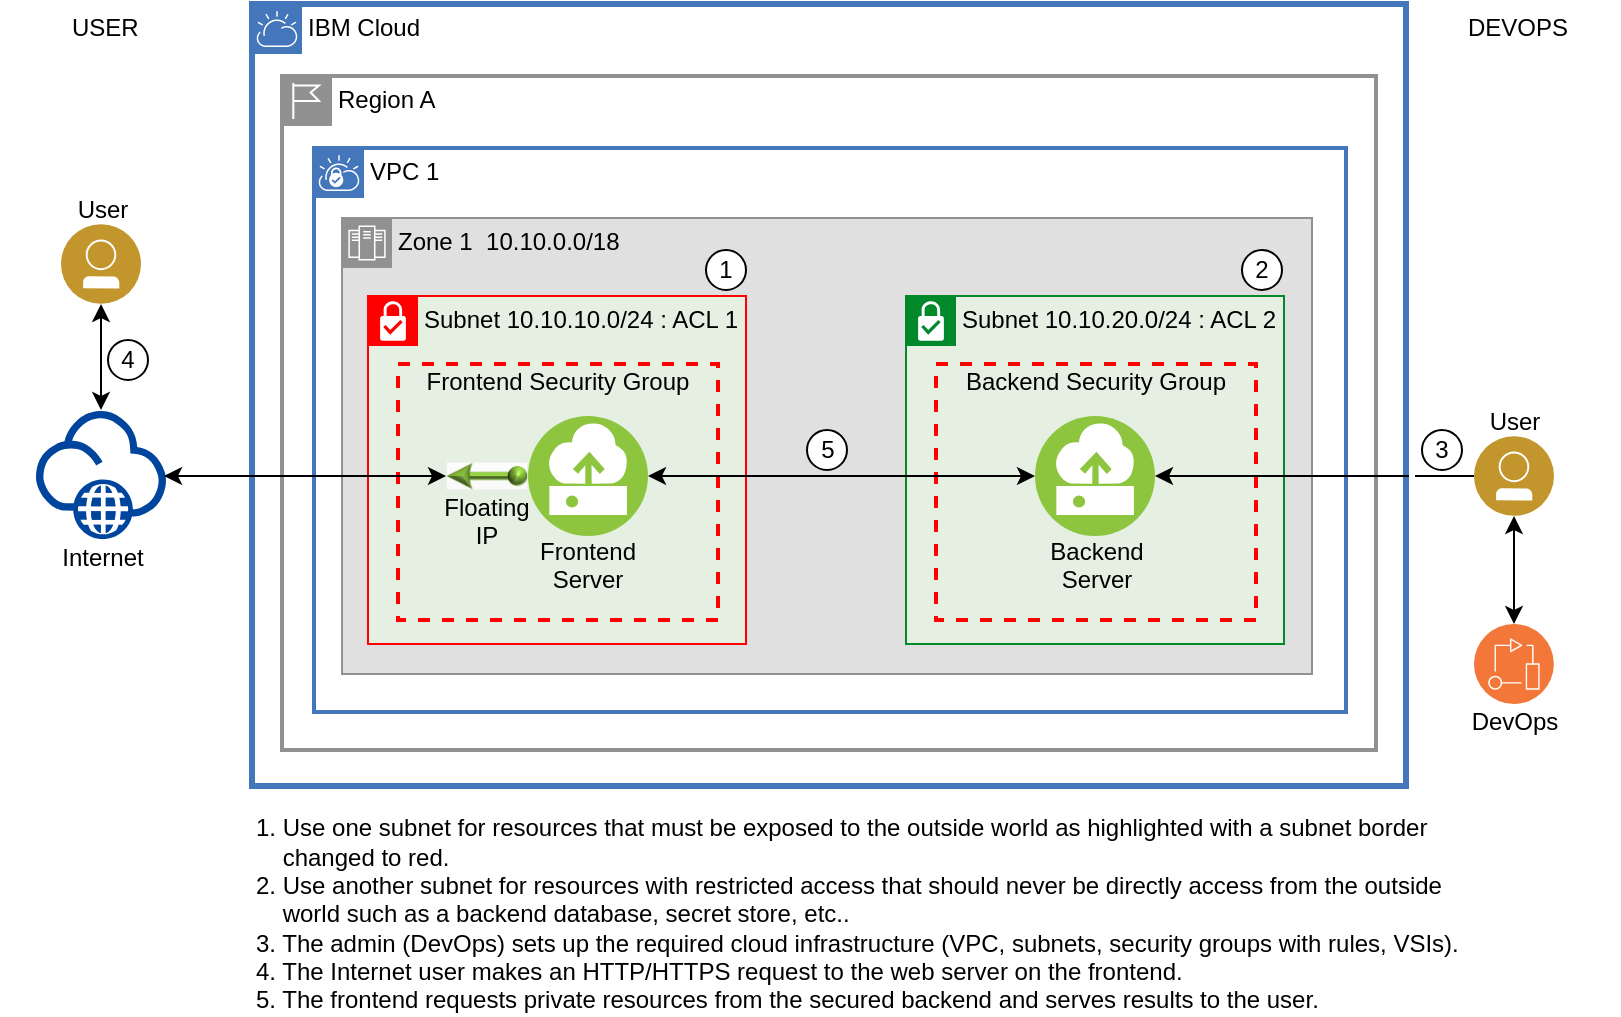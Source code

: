 <mxfile version="12.6.6" type="device"><diagram id="gla63Dk0FSsQ5Y3dld1r" name="Page-1"><mxGraphModel dx="1955" dy="485" grid="1" gridSize="10" guides="1" tooltips="1" connect="1" arrows="1" fold="1" page="1" pageScale="1" pageWidth="1169" pageHeight="827" math="0" shadow="0"><root><mxCell id="0"/><mxCell id="1" parent="0"/><mxCell id="XdhBxeVjwwG-wrsQRxkh-4" value="USER" style="image=img/lib/ibm/vpc/PublicTagOff.svg;imageWidth=25;imageHeight=25;imageAlign=left;imageVerticalAlign=top;fontStyle=0;horizontal=1;verticalAlign=top;align=left;spacingLeft=32;spacingTop=-2;collapsible=0;startSize=28;fillColor=none;rounded=0;whiteSpace=wrap;html=1;absoluteArcSize=1;arcSize=0;strokeColor=#FFFFFF;strokeWidth=3;dashed=0;container=1;" parent="1" vertex="1"><mxGeometry x="-22" y="120" width="121" height="391" as="geometry"/></mxCell><mxCell id="dCvMZ2OZZOgdDhihUdpA-3" value="Internet" style="aspect=fixed;perimeter=ellipsePerimeter;html=1;align=center;shadow=0;dashed=0;image;image=img/lib/ibm/vpc/Internet.svg;labelPosition=center;verticalLabelPosition=bottom;verticalAlign=top;fontSize=12;spacingTop=-5;" parent="XdhBxeVjwwG-wrsQRxkh-4" vertex="1"><mxGeometry x="16" y="203" width="65" height="65" as="geometry"/></mxCell><mxCell id="dCvMZ2OZZOgdDhihUdpA-59" value="User" style="aspect=fixed;perimeter=ellipsePerimeter;html=1;align=center;shadow=0;dashed=0;image;image=img/lib/ibm/users/user.svg;labelPosition=center;verticalLabelPosition=top;verticalAlign=bottom;spacingTop=0;spacingBottom=-2;" parent="XdhBxeVjwwG-wrsQRxkh-4" vertex="1"><mxGeometry x="28.5" y="110" width="40" height="40" as="geometry"/></mxCell><mxCell id="wxzdjMefMCO8B9M6MLoJ-5" value="" style="edgeStyle=elbowEdgeStyle;rounded=0;elbow=vertical;html=1;labelBackgroundColor=#ffffff;startArrow=classic;startFill=1;startSize=6;endArrow=classic;endFill=1;endSize=6;jettySize=auto;orthogonalLoop=1;strokeWidth=1;fontSize=14;exitX=0.5;exitY=0;exitDx=0;exitDy=0;entryX=0.5;entryY=1;entryDx=0;entryDy=0;" parent="XdhBxeVjwwG-wrsQRxkh-4" target="dCvMZ2OZZOgdDhihUdpA-59" edge="1" source="dCvMZ2OZZOgdDhihUdpA-3"><mxGeometry width="60" height="60" relative="1" as="geometry"><mxPoint x="48" y="183" as="sourcePoint"/><mxPoint x="50" y="160" as="targetPoint"/><Array as="points"/></mxGeometry></mxCell><mxCell id="6jhYqI-JNif6bcjNG_Aq-14" value="4" style="ellipse;whiteSpace=wrap;html=1;aspect=fixed;strokeColor=#000000;fillColor=#FFFFFF;fontColor=#000000;" vertex="1" parent="XdhBxeVjwwG-wrsQRxkh-4"><mxGeometry x="52" y="168" width="20" height="20" as="geometry"/></mxCell><mxCell id="dCvMZ2OZZOgdDhihUdpA-4" value="IBM Cloud" style="shape=mxgraph.ibm.box;prType=cloud;fontStyle=0;verticalAlign=top;align=left;spacingLeft=32;spacingTop=4;fillColor=none;rounded=0;whiteSpace=wrap;html=1;strokeColor=#4376BB;strokeWidth=3;dashed=0;container=1;spacing=-4;collapsible=0;" parent="1" vertex="1"><mxGeometry x="102" y="120" width="577" height="391" as="geometry"/></mxCell><mxCell id="dCvMZ2OZZOgdDhihUdpA-5" value="Region A" style="shape=mxgraph.ibm.box;prType=region;fontStyle=0;verticalAlign=top;align=left;spacingLeft=32;spacingTop=4;fillColor=none;rounded=0;whiteSpace=wrap;html=1;strokeColor=#919191;strokeWidth=2;dashed=0;container=1;spacing=-4;collapsible=0;" parent="dCvMZ2OZZOgdDhihUdpA-4" vertex="1"><mxGeometry x="15" y="36" width="547" height="337" as="geometry"/></mxCell><mxCell id="dCvMZ2OZZOgdDhihUdpA-6" value="VPC 1" style="shape=mxgraph.ibm.box;prType=vpc;fontStyle=0;verticalAlign=top;align=left;spacingLeft=32;spacingTop=4;fillColor=none;rounded=0;whiteSpace=wrap;html=1;strokeColor=#4376BB;strokeWidth=2;dashed=0;container=1;spacing=-4;collapsible=0;" parent="dCvMZ2OZZOgdDhihUdpA-5" vertex="1"><mxGeometry x="16" y="36" width="516" height="282" as="geometry"/></mxCell><mxCell id="dCvMZ2OZZOgdDhihUdpA-7" value="&lt;div&gt;&lt;font style=&quot;font-size: 12px&quot;&gt;Zone 1&amp;nbsp; 10.10.0.0/18&lt;br&gt;&lt;/font&gt;&lt;/div&gt;" style="shape=mxgraph.ibm.box;prType=zone;fontStyle=0;verticalAlign=top;align=left;spacingLeft=32;spacingTop=4;fillColor=#E0E0E0;rounded=0;whiteSpace=wrap;html=1;strokeColor=#919191;strokeWidth=1;dashed=0;container=1;spacing=-4;collapsible=0;" parent="dCvMZ2OZZOgdDhihUdpA-6" vertex="1"><mxGeometry x="14" y="35" width="485" height="228" as="geometry"/></mxCell><mxCell id="dCvMZ2OZZOgdDhihUdpA-8" value="&lt;div&gt;&lt;font style=&quot;font-size: 12px&quot;&gt;Subnet 10.10.10.0/24 : ACL 1&lt;br&gt;&lt;/font&gt;&lt;/div&gt;" style="shape=mxgraph.ibm.box;prType=subnet;fontStyle=0;verticalAlign=top;align=left;spacingLeft=32;spacingTop=4;fillColor=#E6F0E2;rounded=0;whiteSpace=wrap;html=1;strokeColor=#FF0000;strokeWidth=1;dashed=0;container=1;spacing=-4;collapsible=0;" parent="dCvMZ2OZZOgdDhihUdpA-7" vertex="1"><mxGeometry x="13" y="39" width="189" height="174" as="geometry"/></mxCell><mxCell id="dCvMZ2OZZOgdDhihUdpA-9" value="Frontend Server" style="aspect=fixed;perimeter=ellipsePerimeter;html=1;align=center;shadow=0;dashed=0;image;image=img/lib/ibm/vpc/Instance.svg;dashPattern=1 1;fontColor=#000000;fontSize=12;labelPosition=center;verticalLabelPosition=bottom;verticalAlign=top;spacingTop=-6;spacingLeft=0;labelBackgroundColor=none;whiteSpace=wrap;" parent="dCvMZ2OZZOgdDhihUdpA-8" vertex="1"><mxGeometry x="80" y="60" width="60" height="60" as="geometry"/></mxCell><mxCell id="dCvMZ2OZZOgdDhihUdpA-11" value="&lt;div&gt;Floating &lt;br&gt;&lt;/div&gt;&lt;div&gt;IP&lt;/div&gt;" style="aspect=fixed;perimeter=ellipsePerimeter;html=1;align=center;shadow=0;dashed=0;image;image=img/lib/ibm/vpc/FloatingIP.svg;fontColor=#000000;labelPosition=center;verticalLabelPosition=bottom;verticalAlign=top;fontSize=12;spacingLeft=-1;spacingTop=-19;spacingBottom=-20;rotation=0;textDirection=rtl;flipH=0;flipV=1;direction=west;labelBackgroundColor=none;" parent="dCvMZ2OZZOgdDhihUdpA-8" vertex="1"><mxGeometry x="39" y="69.5" width="41" height="41" as="geometry"/></mxCell><mxCell id="dCvMZ2OZZOgdDhihUdpA-20" value="Frontend Security Group" style="fontStyle=0;verticalAlign=top;align=center;spacingTop=-5;fillColor=none;rounded=0;whiteSpace=wrap;html=1;strokeColor=#FF0000;strokeWidth=2;dashed=1;container=1;collapsible=0;spacingLeft=0;" parent="dCvMZ2OZZOgdDhihUdpA-8" vertex="1"><mxGeometry x="15" y="34" width="160" height="128" as="geometry"/></mxCell><mxCell id="dCvMZ2OZZOgdDhihUdpA-13" value="&lt;div&gt;&lt;font style=&quot;font-size: 12px&quot;&gt;Subnet 10.10.20.0/24&lt;/font&gt; : ACL 2&lt;br&gt;&lt;/div&gt;" style="shape=mxgraph.ibm.box;prType=subnet;fontStyle=0;verticalAlign=top;align=left;spacingLeft=32;spacingTop=4;fillColor=#E6F0E2;rounded=0;whiteSpace=wrap;html=1;strokeColor=#00882B;strokeWidth=1;dashed=0;container=1;spacing=-4;collapsible=0;" parent="dCvMZ2OZZOgdDhihUdpA-7" vertex="1"><mxGeometry x="282" y="39" width="189" height="174" as="geometry"/></mxCell><mxCell id="dCvMZ2OZZOgdDhihUdpA-14" value="&lt;div&gt;Backend&lt;/div&gt;&lt;div&gt;Server&lt;br&gt;&lt;/div&gt;" style="aspect=fixed;perimeter=ellipsePerimeter;html=1;align=center;shadow=0;dashed=0;image;image=img/lib/ibm/vpc/Instance.svg;dashPattern=1 1;fontColor=#000000;fontSize=12;labelPosition=center;verticalLabelPosition=bottom;verticalAlign=top;imageBackground=none;labelBackgroundColor=none;spacingTop=-6;" parent="dCvMZ2OZZOgdDhihUdpA-13" vertex="1"><mxGeometry x="64.5" y="60" width="60" height="60" as="geometry"/></mxCell><mxCell id="6jhYqI-JNif6bcjNG_Aq-4" value="Backend Security Group" style="fontStyle=0;verticalAlign=top;align=center;spacingTop=-5;fillColor=none;rounded=0;whiteSpace=wrap;html=1;strokeColor=#FF0000;strokeWidth=2;dashed=1;container=1;collapsible=0;spacingLeft=0;" vertex="1" parent="dCvMZ2OZZOgdDhihUdpA-13"><mxGeometry x="15" y="34" width="160" height="128" as="geometry"/></mxCell><mxCell id="6jhYqI-JNif6bcjNG_Aq-6" style="edgeStyle=orthogonalEdgeStyle;rounded=0;orthogonalLoop=1;jettySize=auto;html=1;exitX=1;exitY=0.5;exitDx=0;exitDy=0;entryX=0;entryY=0.5;entryDx=0;entryDy=0;startArrow=classic;startFill=1;" edge="1" parent="dCvMZ2OZZOgdDhihUdpA-7" source="dCvMZ2OZZOgdDhihUdpA-9" target="dCvMZ2OZZOgdDhihUdpA-14"><mxGeometry relative="1" as="geometry"/></mxCell><mxCell id="6jhYqI-JNif6bcjNG_Aq-13" value="5" style="ellipse;whiteSpace=wrap;html=1;aspect=fixed;strokeColor=#000000;fillColor=#FFFFFF;fontColor=#000000;" vertex="1" parent="dCvMZ2OZZOgdDhihUdpA-7"><mxGeometry x="232.5" y="106" width="20" height="20" as="geometry"/></mxCell><mxCell id="6jhYqI-JNif6bcjNG_Aq-22" value="1" style="ellipse;whiteSpace=wrap;html=1;aspect=fixed;strokeColor=#000000;fillColor=#FFFFFF;fontColor=#000000;" vertex="1" parent="dCvMZ2OZZOgdDhihUdpA-7"><mxGeometry x="182" y="16" width="20" height="20" as="geometry"/></mxCell><mxCell id="6jhYqI-JNif6bcjNG_Aq-23" value="2" style="ellipse;whiteSpace=wrap;html=1;aspect=fixed;strokeColor=#000000;fillColor=#FFFFFF;fontColor=#000000;" vertex="1" parent="dCvMZ2OZZOgdDhihUdpA-7"><mxGeometry x="450" y="16" width="20" height="20" as="geometry"/></mxCell><mxCell id="wxzdjMefMCO8B9M6MLoJ-28" value="" style="edgeStyle=elbowEdgeStyle;rounded=0;elbow=vertical;html=1;labelBackgroundColor=#ffffff;startArrow=classic;startFill=1;startSize=6;endArrow=classic;endFill=1;endSize=6;jettySize=auto;orthogonalLoop=1;strokeWidth=1;fontSize=14;entryX=1;entryY=0.5;entryDx=0;entryDy=0;" parent="1" edge="1" target="dCvMZ2OZZOgdDhihUdpA-11"><mxGeometry width="60" height="60" relative="1" as="geometry"><mxPoint x="58" y="356" as="sourcePoint"/><mxPoint x="180" y="386" as="targetPoint"/><Array as="points"><mxPoint x="140" y="356"/></Array></mxGeometry></mxCell><mxCell id="6jhYqI-JNif6bcjNG_Aq-10" style="edgeStyle=orthogonalEdgeStyle;rounded=0;orthogonalLoop=1;jettySize=auto;html=1;exitX=1;exitY=0.5;exitDx=0;exitDy=0;entryX=0;entryY=0.5;entryDx=0;entryDy=0;startArrow=classic;startFill=1;endArrow=none;endFill=0;" edge="1" parent="1" source="dCvMZ2OZZOgdDhihUdpA-14" target="6jhYqI-JNif6bcjNG_Aq-9"><mxGeometry relative="1" as="geometry"/></mxCell><mxCell id="6jhYqI-JNif6bcjNG_Aq-16" value="DEVOPS" style="shape=mxgraph.ibm.box;prType=enterprise;fontStyle=0;verticalAlign=top;align=left;spacingLeft=32;spacingTop=4;fillColor=none;rounded=0;whiteSpace=wrap;html=1;strokeColor=#FFFFFF;strokeWidth=3;dashed=0;container=1;spacing=-4;collapsible=0;fontColor=#000000;" vertex="1" parent="1"><mxGeometry x="682" y="120" width="102" height="391" as="geometry"/></mxCell><mxCell id="6jhYqI-JNif6bcjNG_Aq-8" value="DevOps" style="aspect=fixed;perimeter=ellipsePerimeter;html=1;align=center;shadow=0;dashed=0;fontColor=#000000;labelBackgroundColor=#ffffff;fontSize=12;spacingTop=-5;image;image=img/lib/ibm/devops/devops.svg;strokeColor=#FF0000;fillColor=#F8CECC;" vertex="1" parent="6jhYqI-JNif6bcjNG_Aq-16"><mxGeometry x="31" y="310" width="40" height="40" as="geometry"/></mxCell><mxCell id="6jhYqI-JNif6bcjNG_Aq-9" value="User" style="aspect=fixed;perimeter=ellipsePerimeter;html=1;align=center;shadow=0;dashed=0;image;image=img/lib/ibm/users/user.svg;labelPosition=center;verticalLabelPosition=top;verticalAlign=bottom;spacingBottom=-2;" vertex="1" parent="6jhYqI-JNif6bcjNG_Aq-16"><mxGeometry x="31" y="216" width="40" height="40" as="geometry"/></mxCell><mxCell id="6jhYqI-JNif6bcjNG_Aq-11" style="edgeStyle=orthogonalEdgeStyle;rounded=0;orthogonalLoop=1;jettySize=auto;html=1;exitX=0.5;exitY=1;exitDx=0;exitDy=0;entryX=0.5;entryY=0;entryDx=0;entryDy=0;startArrow=classic;startFill=1;endArrow=classic;endFill=1;fontColor=#000000;" edge="1" parent="6jhYqI-JNif6bcjNG_Aq-16" source="6jhYqI-JNif6bcjNG_Aq-9" target="6jhYqI-JNif6bcjNG_Aq-8"><mxGeometry relative="1" as="geometry"/></mxCell><mxCell id="6jhYqI-JNif6bcjNG_Aq-12" value="3" style="ellipse;whiteSpace=wrap;html=1;aspect=fixed;strokeColor=#000000;fillColor=#FFFFFF;fontColor=#000000;" vertex="1" parent="6jhYqI-JNif6bcjNG_Aq-16"><mxGeometry x="5" y="213" width="20" height="20" as="geometry"/></mxCell><mxCell id="6jhYqI-JNif6bcjNG_Aq-21" value="&lt;div align=&quot;left&quot;&gt;1. Use one subnet for resources that must be exposed to the outside world as highlighted with a subnet border &lt;br&gt;&lt;/div&gt;&lt;div align=&quot;left&quot;&gt;&amp;nbsp;&amp;nbsp;&amp;nbsp; changed to red.&lt;/div&gt;&lt;div align=&quot;left&quot;&gt;2. Use another subnet for resources with restricted access that should never be directly access from the outside &lt;br&gt;&lt;/div&gt;&lt;div align=&quot;left&quot;&gt;&amp;nbsp;&amp;nbsp;&amp;nbsp; world such as a backend database, secret store, etc.. &lt;br&gt;&lt;/div&gt;&lt;div align=&quot;left&quot;&gt;3. The admin (DevOps) sets up the required cloud infrastructure (VPC, subnets, security groups with rules, VSIs).&lt;/div&gt;&lt;div align=&quot;left&quot;&gt;4. The Internet user makes an HTTP/HTTPS request to the web server on the frontend.&lt;/div&gt;&lt;div align=&quot;left&quot;&gt;5. The frontend requests private resources from the secured backend and serves results to the user.&lt;br&gt;&lt;/div&gt;" style="text;html=1;resizable=0;autosize=1;align=left;verticalAlign=middle;points=[];fillColor=none;strokeColor=none;rounded=0;fontColor=#000000;" vertex="1" parent="1"><mxGeometry x="102" y="525" width="620" height="100" as="geometry"/></mxCell><mxCell id="dCvMZ2OZZOgdDhihUdpA-1" parent="0"/><mxCell id="dCvMZ2OZZOgdDhihUdpA-84" parent="0"/><mxCell id="dCvMZ2OZZOgdDhihUdpA-85" value="Connector" parent="0"/><mxCell id="dCvMZ2OZZOgdDhihUdpA-86" parent="0"/><mxCell id="dCvMZ2OZZOgdDhihUdpA-87" value="Connector" parent="0"/><mxCell id="dCvMZ2OZZOgdDhihUdpA-88" parent="0"/><mxCell id="dCvMZ2OZZOgdDhihUdpA-89" parent="0"/><mxCell id="dCvMZ2OZZOgdDhihUdpA-90" value="Connector" parent="0"/><mxCell id="dCvMZ2OZZOgdDhihUdpA-91" parent="0"/><mxCell id="dCvMZ2OZZOgdDhihUdpA-92" value="Connector" parent="0"/></root></mxGraphModel></diagram></mxfile>